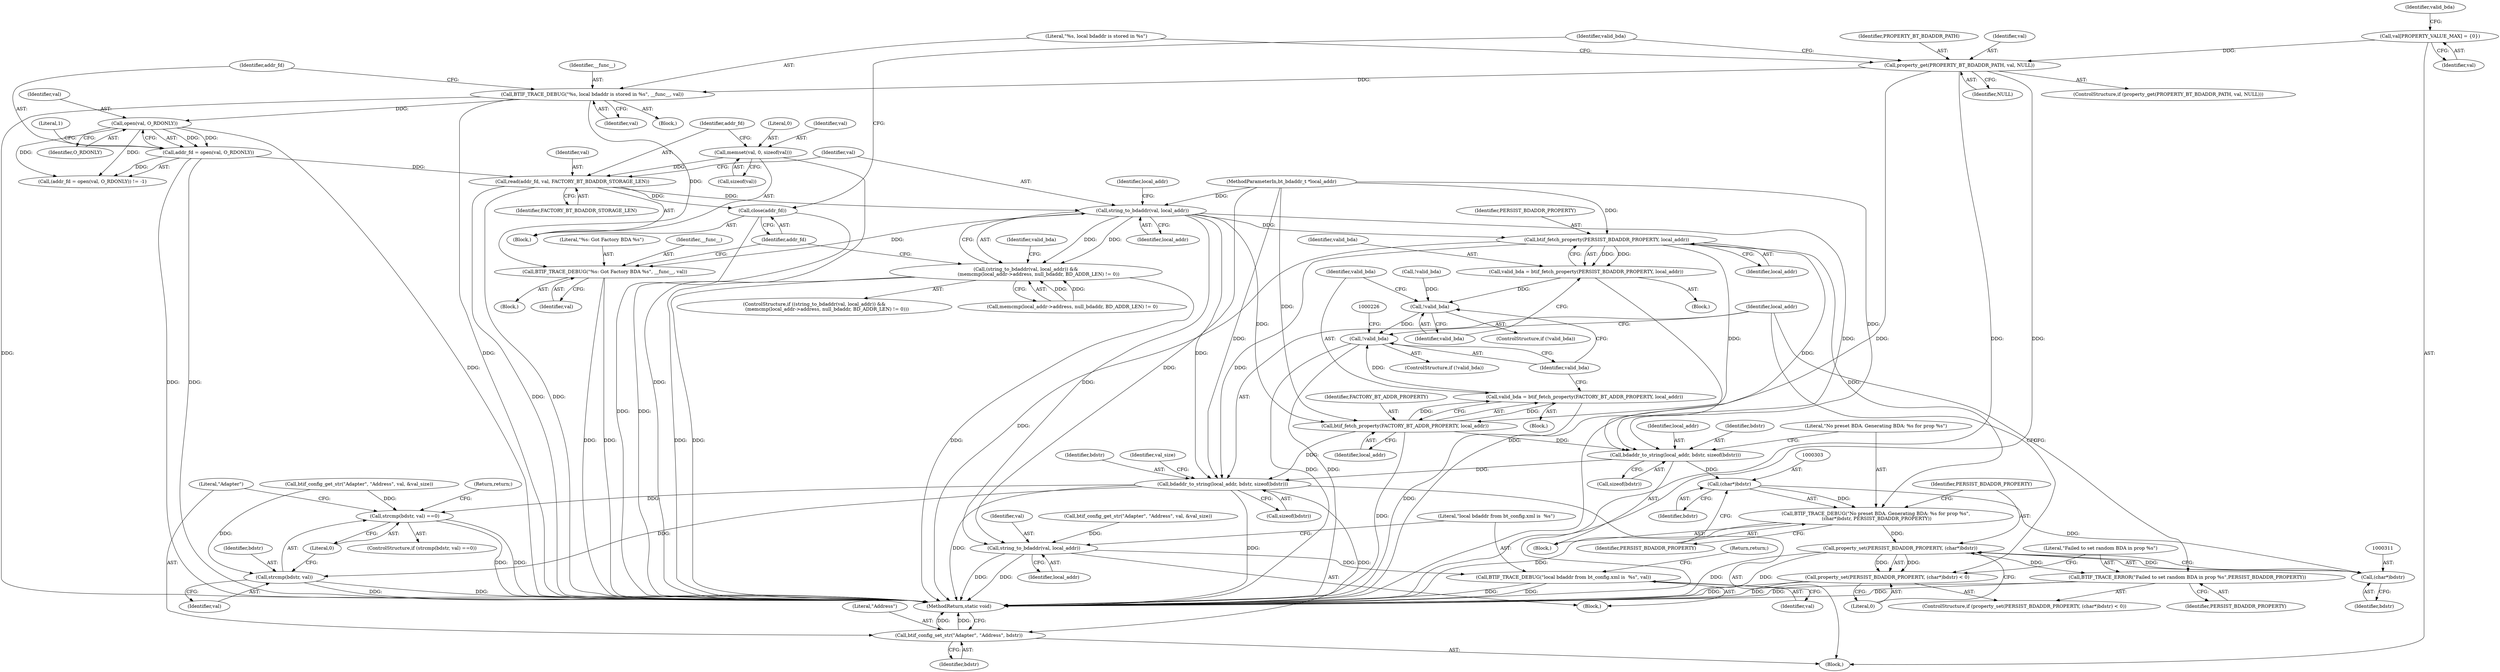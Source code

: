 digraph "0_Android_472271b153c5dc53c28beac55480a8d8434b2d5c_12@API" {
"1000151" [label="(Call,read(addr_fd, val, FACTORY_BT_BDADDR_STORAGE_LEN))"];
"1000138" [label="(Call,addr_fd = open(val, O_RDONLY))"];
"1000140" [label="(Call,open(val, O_RDONLY))"];
"1000132" [label="(Call,BTIF_TRACE_DEBUG(\"%s, local bdaddr is stored in %s\", __func__, val))"];
"1000126" [label="(Call,property_get(PROPERTY_BT_BDADDR_PATH, val, NULL))"];
"1000112" [label="(Call,val[PROPERTY_VALUE_MAX] = {0})"];
"1000146" [label="(Call,memset(val, 0, sizeof(val)))"];
"1000157" [label="(Call,string_to_bdaddr(val, local_addr))"];
"1000156" [label="(Call,(string_to_bdaddr(val, local_addr)) &&\n                 (memcmp(local_addr->address, null_bdaddr, BD_ADDR_LEN) != 0))"];
"1000172" [label="(Call,BTIF_TRACE_DEBUG(\"%s: Got Factory BDA %s\", __func__, val))"];
"1000194" [label="(Call,string_to_bdaddr(val, local_addr))"];
"1000197" [label="(Call,BTIF_TRACE_DEBUG(\"local bdaddr from bt_config.xml is  %s\", val))"];
"1000207" [label="(Call,btif_fetch_property(PERSIST_BDADDR_PROPERTY, local_addr))"];
"1000205" [label="(Call,valid_bda = btif_fetch_property(PERSIST_BDADDR_PROPERTY, local_addr))"];
"1000211" [label="(Call,!valid_bda)"];
"1000220" [label="(Call,!valid_bda)"];
"1000216" [label="(Call,btif_fetch_property(FACTORY_BT_ADDR_PROPERTY, local_addr))"];
"1000214" [label="(Call,valid_bda = btif_fetch_property(FACTORY_BT_ADDR_PROPERTY, local_addr))"];
"1000295" [label="(Call,bdaddr_to_string(local_addr, bdstr, sizeof(bdstr)))"];
"1000302" [label="(Call,(char*)bdstr)"];
"1000300" [label="(Call,BTIF_TRACE_DEBUG(\"No preset BDA. Generating BDA: %s for prop %s\",\n (char*)bdstr, PERSIST_BDADDR_PROPERTY))"];
"1000308" [label="(Call,property_set(PERSIST_BDADDR_PROPERTY, (char*)bdstr))"];
"1000307" [label="(Call,property_set(PERSIST_BDADDR_PROPERTY, (char*)bdstr) < 0)"];
"1000314" [label="(Call,BTIF_TRACE_ERROR(\"Failed to set random BDA in prop %s\",PERSIST_BDADDR_PROPERTY))"];
"1000310" [label="(Call,(char*)bdstr)"];
"1000318" [label="(Call,bdaddr_to_string(local_addr, bdstr, sizeof(bdstr)))"];
"1000336" [label="(Call,strcmp(bdstr, val) ==0)"];
"1000337" [label="(Call,strcmp(bdstr, val))"];
"1000343" [label="(Call,btif_config_set_str(\"Adapter\", \"Address\", bdstr))"];
"1000176" [label="(Call,close(addr_fd))"];
"1000133" [label="(Literal,\"%s, local bdaddr is stored in %s\")"];
"1000204" [label="(Block,)"];
"1000177" [label="(Identifier,addr_fd)"];
"1000137" [label="(Call,(addr_fd = open(val, O_RDONLY)) != -1)"];
"1000134" [label="(Identifier,__func__)"];
"1000335" [label="(ControlStructure,if (strcmp(bdstr, val) ==0))"];
"1000187" [label="(Call,btif_config_get_str(\"Adapter\", \"Address\", val, &val_size))"];
"1000129" [label="(Identifier,NULL)"];
"1000127" [label="(Identifier,PROPERTY_BT_BDADDR_PATH)"];
"1000302" [label="(Call,(char*)bdstr)"];
"1000213" [label="(Block,)"];
"1000301" [label="(Literal,\"No preset BDA. Generating BDA: %s for prop %s\")"];
"1000135" [label="(Identifier,val)"];
"1000139" [label="(Identifier,addr_fd)"];
"1000175" [label="(Identifier,val)"];
"1000298" [label="(Call,sizeof(bdstr))"];
"1000180" [label="(Identifier,valid_bda)"];
"1000297" [label="(Identifier,bdstr)"];
"1000312" [label="(Identifier,bdstr)"];
"1000109" [label="(MethodParameterIn,bt_bdaddr_t *local_addr)"];
"1000132" [label="(Call,BTIF_TRACE_DEBUG(\"%s, local bdaddr is stored in %s\", __func__, val))"];
"1000308" [label="(Call,property_set(PERSIST_BDADDR_PROPERTY, (char*)bdstr))"];
"1000172" [label="(Call,BTIF_TRACE_DEBUG(\"%s: Got Factory BDA %s\", __func__, val))"];
"1000222" [label="(Block,)"];
"1000316" [label="(Identifier,PERSIST_BDADDR_PROPERTY)"];
"1000339" [label="(Identifier,val)"];
"1000199" [label="(Identifier,val)"];
"1000209" [label="(Identifier,local_addr)"];
"1000116" [label="(Identifier,valid_bda)"];
"1000173" [label="(Literal,\"%s: Got Factory BDA %s\")"];
"1000194" [label="(Call,string_to_bdaddr(val, local_addr))"];
"1000336" [label="(Call,strcmp(bdstr, val) ==0)"];
"1000168" [label="(Block,)"];
"1000324" [label="(Identifier,val_size)"];
"1000152" [label="(Identifier,addr_fd)"];
"1000212" [label="(Identifier,valid_bda)"];
"1000159" [label="(Identifier,local_addr)"];
"1000198" [label="(Literal,\"local bdaddr from bt_config.xml is  %s\")"];
"1000140" [label="(Call,open(val, O_RDONLY))"];
"1000217" [label="(Identifier,FACTORY_BT_ADDR_PROPERTY)"];
"1000138" [label="(Call,addr_fd = open(val, O_RDONLY))"];
"1000157" [label="(Call,string_to_bdaddr(val, local_addr))"];
"1000144" [label="(Literal,1)"];
"1000345" [label="(Literal,\"Address\")"];
"1000306" [label="(ControlStructure,if (property_set(PERSIST_BDADDR_PROPERTY, (char*)bdstr) < 0))"];
"1000148" [label="(Literal,0)"];
"1000153" [label="(Identifier,val)"];
"1000300" [label="(Call,BTIF_TRACE_DEBUG(\"No preset BDA. Generating BDA: %s for prop %s\",\n (char*)bdstr, PERSIST_BDADDR_PROPERTY))"];
"1000154" [label="(Identifier,FACTORY_BT_BDADDR_STORAGE_LEN)"];
"1000305" [label="(Identifier,PERSIST_BDADDR_PROPERTY)"];
"1000216" [label="(Call,btif_fetch_property(FACTORY_BT_ADDR_PROPERTY, local_addr))"];
"1000151" [label="(Call,read(addr_fd, val, FACTORY_BT_BDADDR_STORAGE_LEN))"];
"1000141" [label="(Identifier,val)"];
"1000200" [label="(Return,return;)"];
"1000309" [label="(Identifier,PERSIST_BDADDR_PROPERTY)"];
"1000195" [label="(Identifier,val)"];
"1000343" [label="(Call,btif_config_set_str(\"Adapter\", \"Address\", bdstr))"];
"1000342" [label="(Return,return;)"];
"1000155" [label="(ControlStructure,if ((string_to_bdaddr(val, local_addr)) &&\n                 (memcmp(local_addr->address, null_bdaddr, BD_ADDR_LEN) != 0)))"];
"1000314" [label="(Call,BTIF_TRACE_ERROR(\"Failed to set random BDA in prop %s\",PERSIST_BDADDR_PROPERTY))"];
"1000337" [label="(Call,strcmp(bdstr, val))"];
"1000142" [label="(Identifier,O_RDONLY)"];
"1000110" [label="(Block,)"];
"1000315" [label="(Literal,\"Failed to set random BDA in prop %s\")"];
"1000211" [label="(Call,!valid_bda)"];
"1000344" [label="(Literal,\"Adapter\")"];
"1000197" [label="(Call,BTIF_TRACE_DEBUG(\"local bdaddr from bt_config.xml is  %s\", val))"];
"1000126" [label="(Call,property_get(PROPERTY_BT_BDADDR_PATH, val, NULL))"];
"1000318" [label="(Call,bdaddr_to_string(local_addr, bdstr, sizeof(bdstr)))"];
"1000176" [label="(Call,close(addr_fd))"];
"1000170" [label="(Identifier,valid_bda)"];
"1000146" [label="(Call,memset(val, 0, sizeof(val)))"];
"1000112" [label="(Call,val[PROPERTY_VALUE_MAX] = {0})"];
"1000158" [label="(Identifier,val)"];
"1000196" [label="(Identifier,local_addr)"];
"1000346" [label="(Identifier,bdstr)"];
"1000149" [label="(Call,sizeof(val))"];
"1000163" [label="(Identifier,local_addr)"];
"1000304" [label="(Identifier,bdstr)"];
"1000147" [label="(Identifier,val)"];
"1000193" [label="(Block,)"];
"1000207" [label="(Call,btif_fetch_property(PERSIST_BDADDR_PROPERTY, local_addr))"];
"1000347" [label="(MethodReturn,static void)"];
"1000320" [label="(Identifier,bdstr)"];
"1000338" [label="(Identifier,bdstr)"];
"1000156" [label="(Call,(string_to_bdaddr(val, local_addr)) &&\n                 (memcmp(local_addr->address, null_bdaddr, BD_ADDR_LEN) != 0))"];
"1000128" [label="(Identifier,val)"];
"1000321" [label="(Call,sizeof(bdstr))"];
"1000220" [label="(Call,!valid_bda)"];
"1000218" [label="(Identifier,local_addr)"];
"1000313" [label="(Literal,0)"];
"1000210" [label="(ControlStructure,if (!valid_bda))"];
"1000295" [label="(Call,bdaddr_to_string(local_addr, bdstr, sizeof(bdstr)))"];
"1000296" [label="(Identifier,local_addr)"];
"1000125" [label="(ControlStructure,if (property_get(PROPERTY_BT_BDADDR_PATH, val, NULL)))"];
"1000174" [label="(Identifier,__func__)"];
"1000219" [label="(ControlStructure,if (!valid_bda))"];
"1000145" [label="(Block,)"];
"1000214" [label="(Call,valid_bda = btif_fetch_property(FACTORY_BT_ADDR_PROPERTY, local_addr))"];
"1000130" [label="(Block,)"];
"1000205" [label="(Call,valid_bda = btif_fetch_property(PERSIST_BDADDR_PROPERTY, local_addr))"];
"1000328" [label="(Call,btif_config_get_str(\"Adapter\", \"Address\", val, &val_size))"];
"1000221" [label="(Identifier,valid_bda)"];
"1000215" [label="(Identifier,valid_bda)"];
"1000206" [label="(Identifier,valid_bda)"];
"1000319" [label="(Identifier,local_addr)"];
"1000113" [label="(Identifier,val)"];
"1000340" [label="(Literal,0)"];
"1000208" [label="(Identifier,PERSIST_BDADDR_PROPERTY)"];
"1000160" [label="(Call,memcmp(local_addr->address, null_bdaddr, BD_ADDR_LEN) != 0)"];
"1000307" [label="(Call,property_set(PERSIST_BDADDR_PROPERTY, (char*)bdstr) < 0)"];
"1000202" [label="(Call,!valid_bda)"];
"1000310" [label="(Call,(char*)bdstr)"];
"1000151" -> "1000145"  [label="AST: "];
"1000151" -> "1000154"  [label="CFG: "];
"1000152" -> "1000151"  [label="AST: "];
"1000153" -> "1000151"  [label="AST: "];
"1000154" -> "1000151"  [label="AST: "];
"1000158" -> "1000151"  [label="CFG: "];
"1000151" -> "1000347"  [label="DDG: "];
"1000151" -> "1000347"  [label="DDG: "];
"1000138" -> "1000151"  [label="DDG: "];
"1000146" -> "1000151"  [label="DDG: "];
"1000151" -> "1000157"  [label="DDG: "];
"1000151" -> "1000176"  [label="DDG: "];
"1000138" -> "1000137"  [label="AST: "];
"1000138" -> "1000140"  [label="CFG: "];
"1000139" -> "1000138"  [label="AST: "];
"1000140" -> "1000138"  [label="AST: "];
"1000144" -> "1000138"  [label="CFG: "];
"1000138" -> "1000347"  [label="DDG: "];
"1000138" -> "1000347"  [label="DDG: "];
"1000138" -> "1000137"  [label="DDG: "];
"1000140" -> "1000138"  [label="DDG: "];
"1000140" -> "1000138"  [label="DDG: "];
"1000140" -> "1000142"  [label="CFG: "];
"1000141" -> "1000140"  [label="AST: "];
"1000142" -> "1000140"  [label="AST: "];
"1000140" -> "1000347"  [label="DDG: "];
"1000140" -> "1000137"  [label="DDG: "];
"1000140" -> "1000137"  [label="DDG: "];
"1000132" -> "1000140"  [label="DDG: "];
"1000132" -> "1000130"  [label="AST: "];
"1000132" -> "1000135"  [label="CFG: "];
"1000133" -> "1000132"  [label="AST: "];
"1000134" -> "1000132"  [label="AST: "];
"1000135" -> "1000132"  [label="AST: "];
"1000139" -> "1000132"  [label="CFG: "];
"1000132" -> "1000347"  [label="DDG: "];
"1000132" -> "1000347"  [label="DDG: "];
"1000126" -> "1000132"  [label="DDG: "];
"1000132" -> "1000172"  [label="DDG: "];
"1000126" -> "1000125"  [label="AST: "];
"1000126" -> "1000129"  [label="CFG: "];
"1000127" -> "1000126"  [label="AST: "];
"1000128" -> "1000126"  [label="AST: "];
"1000129" -> "1000126"  [label="AST: "];
"1000133" -> "1000126"  [label="CFG: "];
"1000180" -> "1000126"  [label="CFG: "];
"1000126" -> "1000347"  [label="DDG: "];
"1000126" -> "1000347"  [label="DDG: "];
"1000126" -> "1000347"  [label="DDG: "];
"1000112" -> "1000126"  [label="DDG: "];
"1000112" -> "1000110"  [label="AST: "];
"1000112" -> "1000113"  [label="CFG: "];
"1000113" -> "1000112"  [label="AST: "];
"1000116" -> "1000112"  [label="CFG: "];
"1000146" -> "1000145"  [label="AST: "];
"1000146" -> "1000149"  [label="CFG: "];
"1000147" -> "1000146"  [label="AST: "];
"1000148" -> "1000146"  [label="AST: "];
"1000149" -> "1000146"  [label="AST: "];
"1000152" -> "1000146"  [label="CFG: "];
"1000146" -> "1000347"  [label="DDG: "];
"1000157" -> "1000156"  [label="AST: "];
"1000157" -> "1000159"  [label="CFG: "];
"1000158" -> "1000157"  [label="AST: "];
"1000159" -> "1000157"  [label="AST: "];
"1000163" -> "1000157"  [label="CFG: "];
"1000156" -> "1000157"  [label="CFG: "];
"1000157" -> "1000156"  [label="DDG: "];
"1000157" -> "1000156"  [label="DDG: "];
"1000109" -> "1000157"  [label="DDG: "];
"1000157" -> "1000172"  [label="DDG: "];
"1000157" -> "1000194"  [label="DDG: "];
"1000157" -> "1000207"  [label="DDG: "];
"1000157" -> "1000216"  [label="DDG: "];
"1000157" -> "1000295"  [label="DDG: "];
"1000157" -> "1000318"  [label="DDG: "];
"1000156" -> "1000155"  [label="AST: "];
"1000156" -> "1000160"  [label="CFG: "];
"1000160" -> "1000156"  [label="AST: "];
"1000170" -> "1000156"  [label="CFG: "];
"1000177" -> "1000156"  [label="CFG: "];
"1000156" -> "1000347"  [label="DDG: "];
"1000156" -> "1000347"  [label="DDG: "];
"1000156" -> "1000347"  [label="DDG: "];
"1000160" -> "1000156"  [label="DDG: "];
"1000160" -> "1000156"  [label="DDG: "];
"1000172" -> "1000168"  [label="AST: "];
"1000172" -> "1000175"  [label="CFG: "];
"1000173" -> "1000172"  [label="AST: "];
"1000174" -> "1000172"  [label="AST: "];
"1000175" -> "1000172"  [label="AST: "];
"1000177" -> "1000172"  [label="CFG: "];
"1000172" -> "1000347"  [label="DDG: "];
"1000172" -> "1000347"  [label="DDG: "];
"1000194" -> "1000193"  [label="AST: "];
"1000194" -> "1000196"  [label="CFG: "];
"1000195" -> "1000194"  [label="AST: "];
"1000196" -> "1000194"  [label="AST: "];
"1000198" -> "1000194"  [label="CFG: "];
"1000194" -> "1000347"  [label="DDG: "];
"1000194" -> "1000347"  [label="DDG: "];
"1000187" -> "1000194"  [label="DDG: "];
"1000109" -> "1000194"  [label="DDG: "];
"1000194" -> "1000197"  [label="DDG: "];
"1000197" -> "1000193"  [label="AST: "];
"1000197" -> "1000199"  [label="CFG: "];
"1000198" -> "1000197"  [label="AST: "];
"1000199" -> "1000197"  [label="AST: "];
"1000200" -> "1000197"  [label="CFG: "];
"1000197" -> "1000347"  [label="DDG: "];
"1000197" -> "1000347"  [label="DDG: "];
"1000207" -> "1000205"  [label="AST: "];
"1000207" -> "1000209"  [label="CFG: "];
"1000208" -> "1000207"  [label="AST: "];
"1000209" -> "1000207"  [label="AST: "];
"1000205" -> "1000207"  [label="CFG: "];
"1000207" -> "1000347"  [label="DDG: "];
"1000207" -> "1000205"  [label="DDG: "];
"1000207" -> "1000205"  [label="DDG: "];
"1000109" -> "1000207"  [label="DDG: "];
"1000207" -> "1000216"  [label="DDG: "];
"1000207" -> "1000295"  [label="DDG: "];
"1000207" -> "1000300"  [label="DDG: "];
"1000207" -> "1000318"  [label="DDG: "];
"1000205" -> "1000204"  [label="AST: "];
"1000206" -> "1000205"  [label="AST: "];
"1000212" -> "1000205"  [label="CFG: "];
"1000205" -> "1000347"  [label="DDG: "];
"1000205" -> "1000211"  [label="DDG: "];
"1000211" -> "1000210"  [label="AST: "];
"1000211" -> "1000212"  [label="CFG: "];
"1000212" -> "1000211"  [label="AST: "];
"1000215" -> "1000211"  [label="CFG: "];
"1000221" -> "1000211"  [label="CFG: "];
"1000202" -> "1000211"  [label="DDG: "];
"1000211" -> "1000220"  [label="DDG: "];
"1000220" -> "1000219"  [label="AST: "];
"1000220" -> "1000221"  [label="CFG: "];
"1000221" -> "1000220"  [label="AST: "];
"1000226" -> "1000220"  [label="CFG: "];
"1000319" -> "1000220"  [label="CFG: "];
"1000220" -> "1000347"  [label="DDG: "];
"1000220" -> "1000347"  [label="DDG: "];
"1000214" -> "1000220"  [label="DDG: "];
"1000216" -> "1000214"  [label="AST: "];
"1000216" -> "1000218"  [label="CFG: "];
"1000217" -> "1000216"  [label="AST: "];
"1000218" -> "1000216"  [label="AST: "];
"1000214" -> "1000216"  [label="CFG: "];
"1000216" -> "1000347"  [label="DDG: "];
"1000216" -> "1000214"  [label="DDG: "];
"1000216" -> "1000214"  [label="DDG: "];
"1000109" -> "1000216"  [label="DDG: "];
"1000216" -> "1000295"  [label="DDG: "];
"1000216" -> "1000318"  [label="DDG: "];
"1000214" -> "1000213"  [label="AST: "];
"1000215" -> "1000214"  [label="AST: "];
"1000221" -> "1000214"  [label="CFG: "];
"1000214" -> "1000347"  [label="DDG: "];
"1000295" -> "1000222"  [label="AST: "];
"1000295" -> "1000298"  [label="CFG: "];
"1000296" -> "1000295"  [label="AST: "];
"1000297" -> "1000295"  [label="AST: "];
"1000298" -> "1000295"  [label="AST: "];
"1000301" -> "1000295"  [label="CFG: "];
"1000109" -> "1000295"  [label="DDG: "];
"1000295" -> "1000302"  [label="DDG: "];
"1000295" -> "1000318"  [label="DDG: "];
"1000302" -> "1000300"  [label="AST: "];
"1000302" -> "1000304"  [label="CFG: "];
"1000303" -> "1000302"  [label="AST: "];
"1000304" -> "1000302"  [label="AST: "];
"1000305" -> "1000302"  [label="CFG: "];
"1000302" -> "1000300"  [label="DDG: "];
"1000302" -> "1000310"  [label="DDG: "];
"1000300" -> "1000222"  [label="AST: "];
"1000300" -> "1000305"  [label="CFG: "];
"1000301" -> "1000300"  [label="AST: "];
"1000305" -> "1000300"  [label="AST: "];
"1000309" -> "1000300"  [label="CFG: "];
"1000300" -> "1000347"  [label="DDG: "];
"1000300" -> "1000308"  [label="DDG: "];
"1000308" -> "1000307"  [label="AST: "];
"1000308" -> "1000310"  [label="CFG: "];
"1000309" -> "1000308"  [label="AST: "];
"1000310" -> "1000308"  [label="AST: "];
"1000313" -> "1000308"  [label="CFG: "];
"1000308" -> "1000347"  [label="DDG: "];
"1000308" -> "1000347"  [label="DDG: "];
"1000308" -> "1000307"  [label="DDG: "];
"1000308" -> "1000307"  [label="DDG: "];
"1000310" -> "1000308"  [label="DDG: "];
"1000308" -> "1000314"  [label="DDG: "];
"1000307" -> "1000306"  [label="AST: "];
"1000307" -> "1000313"  [label="CFG: "];
"1000313" -> "1000307"  [label="AST: "];
"1000315" -> "1000307"  [label="CFG: "];
"1000319" -> "1000307"  [label="CFG: "];
"1000307" -> "1000347"  [label="DDG: "];
"1000307" -> "1000347"  [label="DDG: "];
"1000314" -> "1000306"  [label="AST: "];
"1000314" -> "1000316"  [label="CFG: "];
"1000315" -> "1000314"  [label="AST: "];
"1000316" -> "1000314"  [label="AST: "];
"1000319" -> "1000314"  [label="CFG: "];
"1000314" -> "1000347"  [label="DDG: "];
"1000314" -> "1000347"  [label="DDG: "];
"1000310" -> "1000312"  [label="CFG: "];
"1000311" -> "1000310"  [label="AST: "];
"1000312" -> "1000310"  [label="AST: "];
"1000318" -> "1000110"  [label="AST: "];
"1000318" -> "1000321"  [label="CFG: "];
"1000319" -> "1000318"  [label="AST: "];
"1000320" -> "1000318"  [label="AST: "];
"1000321" -> "1000318"  [label="AST: "];
"1000324" -> "1000318"  [label="CFG: "];
"1000318" -> "1000347"  [label="DDG: "];
"1000318" -> "1000347"  [label="DDG: "];
"1000109" -> "1000318"  [label="DDG: "];
"1000318" -> "1000336"  [label="DDG: "];
"1000318" -> "1000337"  [label="DDG: "];
"1000318" -> "1000343"  [label="DDG: "];
"1000336" -> "1000335"  [label="AST: "];
"1000336" -> "1000340"  [label="CFG: "];
"1000337" -> "1000336"  [label="AST: "];
"1000340" -> "1000336"  [label="AST: "];
"1000342" -> "1000336"  [label="CFG: "];
"1000344" -> "1000336"  [label="CFG: "];
"1000336" -> "1000347"  [label="DDG: "];
"1000336" -> "1000347"  [label="DDG: "];
"1000328" -> "1000336"  [label="DDG: "];
"1000337" -> "1000339"  [label="CFG: "];
"1000338" -> "1000337"  [label="AST: "];
"1000339" -> "1000337"  [label="AST: "];
"1000340" -> "1000337"  [label="CFG: "];
"1000337" -> "1000347"  [label="DDG: "];
"1000337" -> "1000347"  [label="DDG: "];
"1000328" -> "1000337"  [label="DDG: "];
"1000343" -> "1000110"  [label="AST: "];
"1000343" -> "1000346"  [label="CFG: "];
"1000344" -> "1000343"  [label="AST: "];
"1000345" -> "1000343"  [label="AST: "];
"1000346" -> "1000343"  [label="AST: "];
"1000347" -> "1000343"  [label="CFG: "];
"1000343" -> "1000347"  [label="DDG: "];
"1000343" -> "1000347"  [label="DDG: "];
"1000176" -> "1000145"  [label="AST: "];
"1000176" -> "1000177"  [label="CFG: "];
"1000177" -> "1000176"  [label="AST: "];
"1000180" -> "1000176"  [label="CFG: "];
"1000176" -> "1000347"  [label="DDG: "];
"1000176" -> "1000347"  [label="DDG: "];
}
